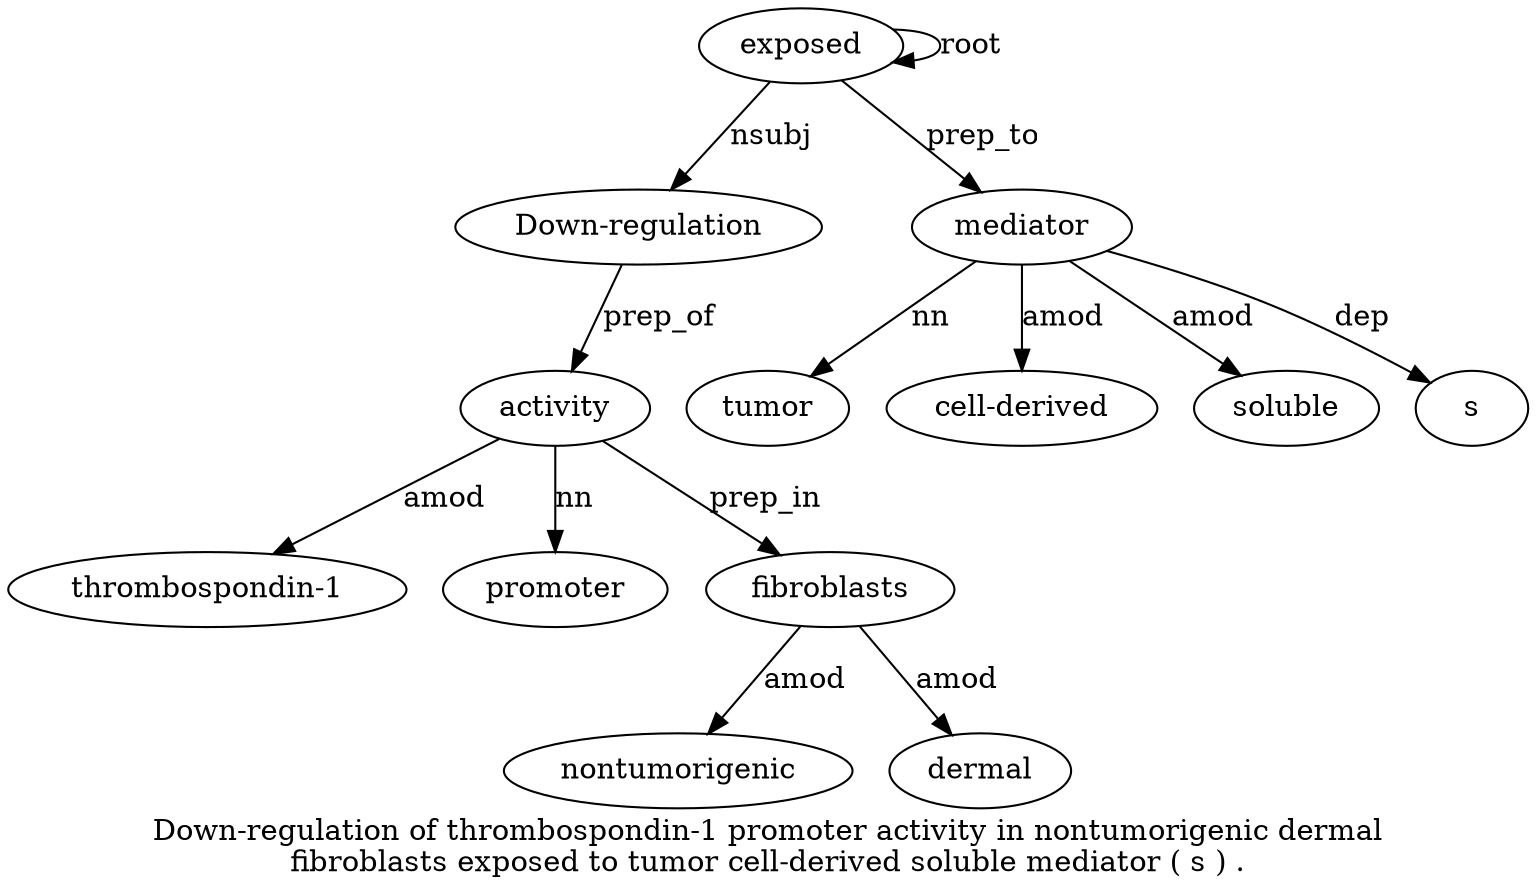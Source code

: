 digraph "Down-regulation of thrombospondin-1 promoter activity in nontumorigenic dermal fibroblasts exposed to tumor cell-derived soluble mediator ( s ) ." {
label="Down-regulation of thrombospondin-1 promoter activity in nontumorigenic dermal
fibroblasts exposed to tumor cell-derived soluble mediator ( s ) .";
exposed10 [style=filled, fillcolor=white, label=exposed];
"Down-regulation1" [style=filled, fillcolor=white, label="Down-regulation"];
exposed10 -> "Down-regulation1"  [label=nsubj];
activity5 [style=filled, fillcolor=white, label=activity];
"thrombospondin-13" [style=filled, fillcolor=white, label="thrombospondin-1"];
activity5 -> "thrombospondin-13"  [label=amod];
promoter4 [style=filled, fillcolor=white, label=promoter];
activity5 -> promoter4  [label=nn];
"Down-regulation1" -> activity5  [label=prep_of];
fibroblasts9 [style=filled, fillcolor=white, label=fibroblasts];
nontumorigenic7 [style=filled, fillcolor=white, label=nontumorigenic];
fibroblasts9 -> nontumorigenic7  [label=amod];
dermal8 [style=filled, fillcolor=white, label=dermal];
fibroblasts9 -> dermal8  [label=amod];
activity5 -> fibroblasts9  [label=prep_in];
exposed10 -> exposed10  [label=root];
mediator15 [style=filled, fillcolor=white, label=mediator];
tumor12 [style=filled, fillcolor=white, label=tumor];
mediator15 -> tumor12  [label=nn];
"cell-derived13" [style=filled, fillcolor=white, label="cell-derived"];
mediator15 -> "cell-derived13"  [label=amod];
soluble14 [style=filled, fillcolor=white, label=soluble];
mediator15 -> soluble14  [label=amod];
exposed10 -> mediator15  [label=prep_to];
s17 [style=filled, fillcolor=white, label=s];
mediator15 -> s17  [label=dep];
}
